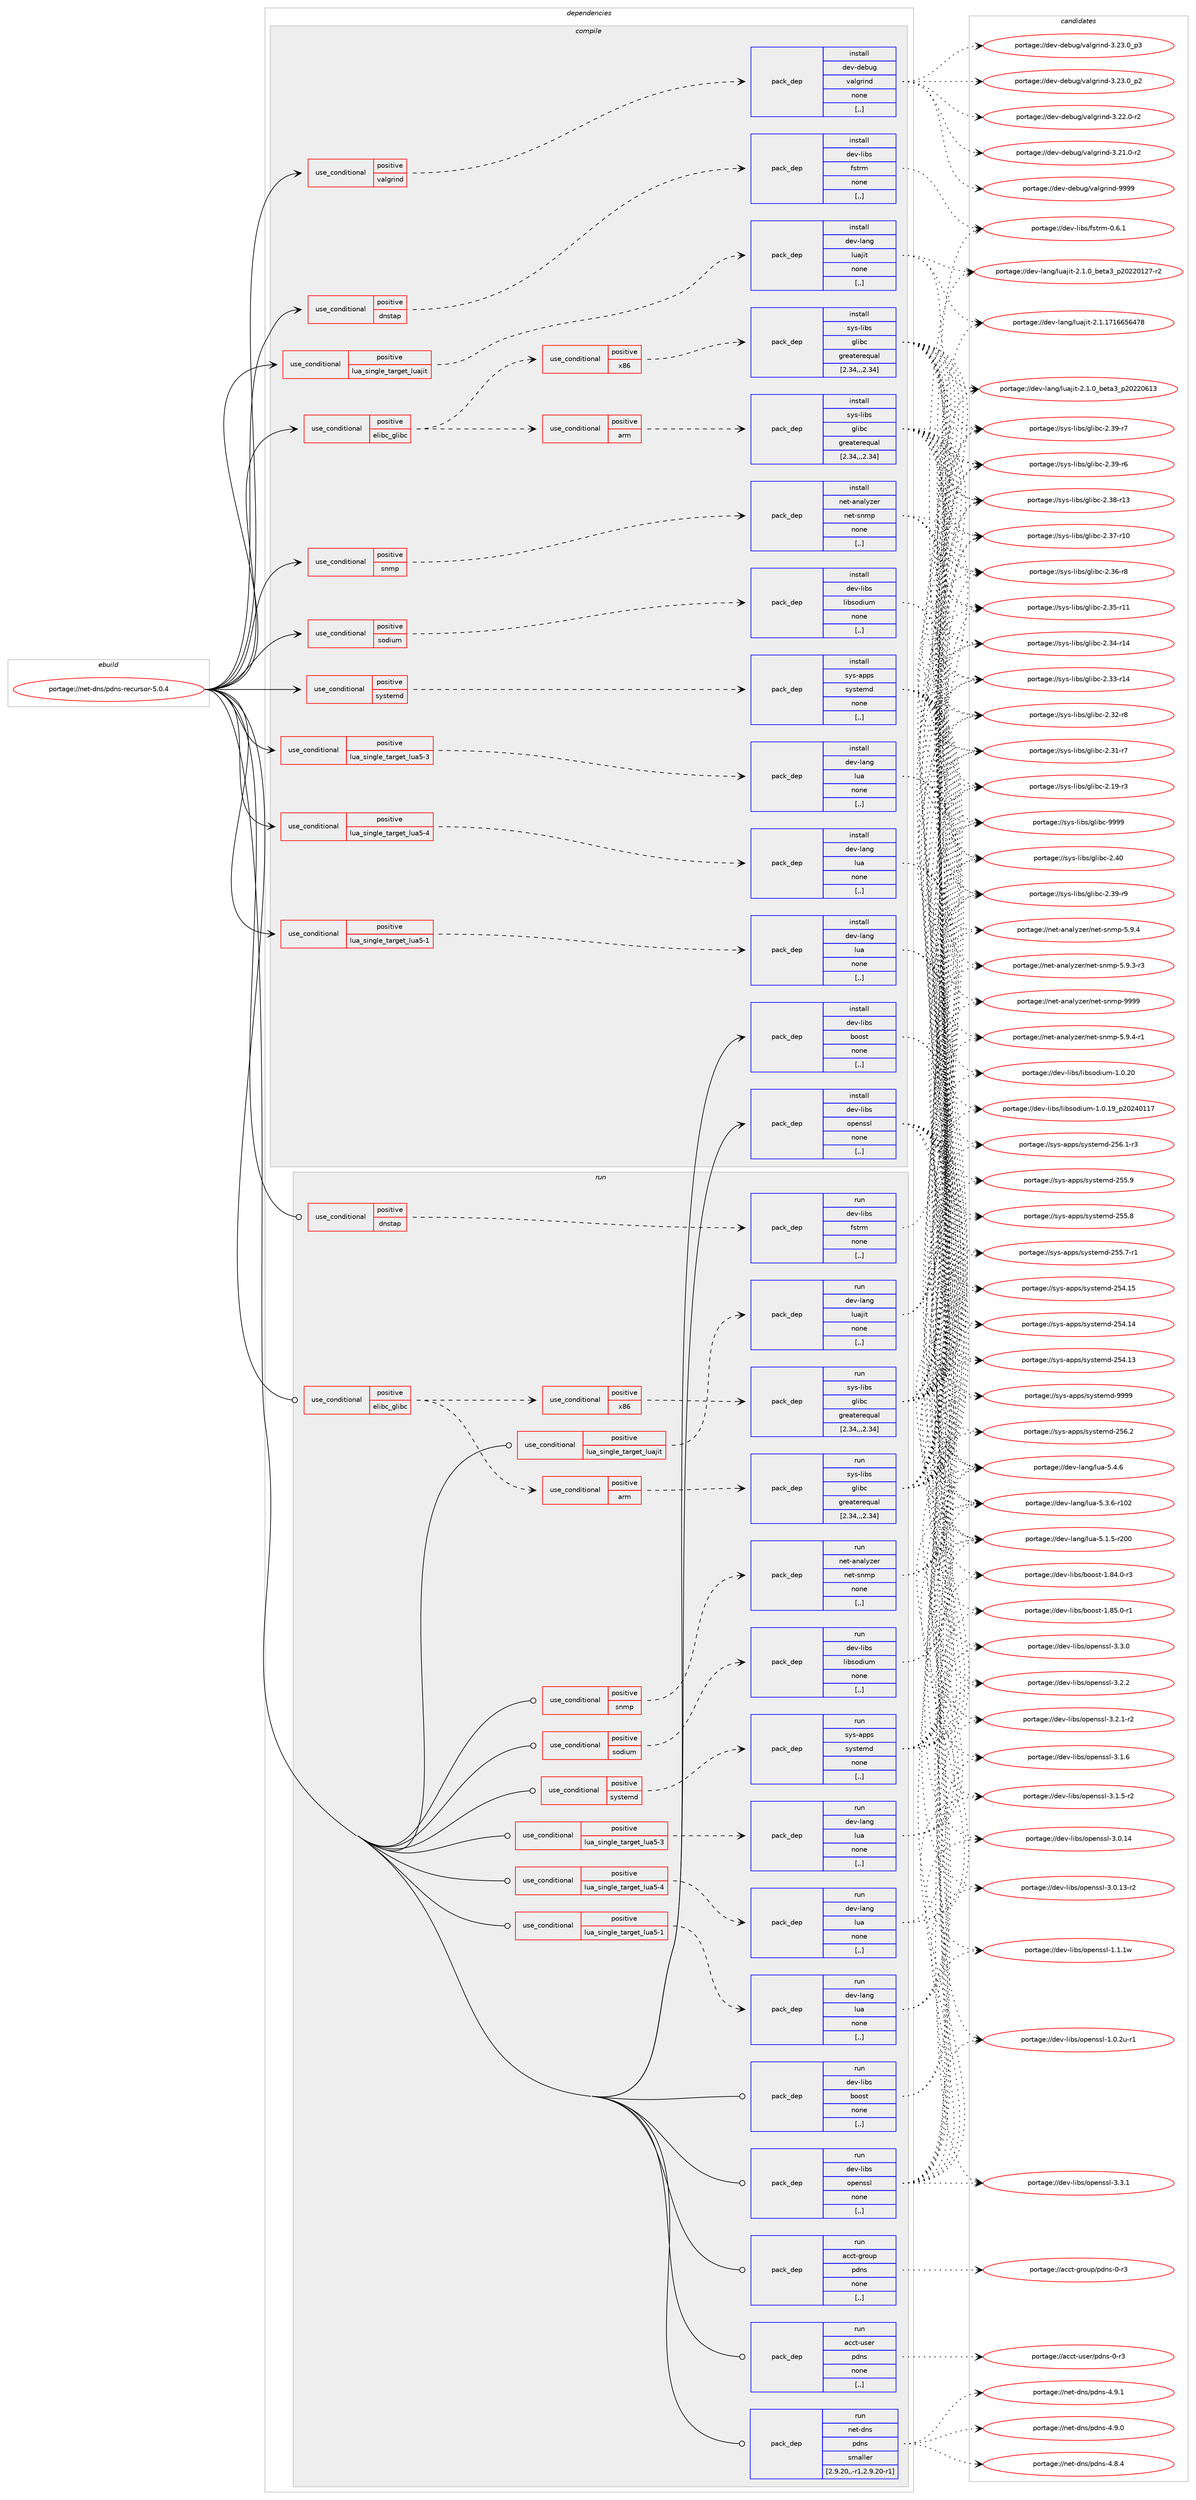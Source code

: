 digraph prolog {

# *************
# Graph options
# *************

newrank=true;
concentrate=true;
compound=true;
graph [rankdir=LR,fontname=Helvetica,fontsize=10,ranksep=1.5];#, ranksep=2.5, nodesep=0.2];
edge  [arrowhead=vee];
node  [fontname=Helvetica,fontsize=10];

# **********
# The ebuild
# **********

subgraph cluster_leftcol {
color=gray;
label=<<i>ebuild</i>>;
id [label="portage://net-dns/pdns-recursor-5.0.4", color=red, width=4, href="../net-dns/pdns-recursor-5.0.4.svg"];
}

# ****************
# The dependencies
# ****************

subgraph cluster_midcol {
color=gray;
label=<<i>dependencies</i>>;
subgraph cluster_compile {
fillcolor="#eeeeee";
style=filled;
label=<<i>compile</i>>;
subgraph cond90108 {
dependency346964 [label=<<TABLE BORDER="0" CELLBORDER="1" CELLSPACING="0" CELLPADDING="4"><TR><TD ROWSPAN="3" CELLPADDING="10">use_conditional</TD></TR><TR><TD>positive</TD></TR><TR><TD>dnstap</TD></TR></TABLE>>, shape=none, color=red];
subgraph pack254254 {
dependency346965 [label=<<TABLE BORDER="0" CELLBORDER="1" CELLSPACING="0" CELLPADDING="4" WIDTH="220"><TR><TD ROWSPAN="6" CELLPADDING="30">pack_dep</TD></TR><TR><TD WIDTH="110">install</TD></TR><TR><TD>dev-libs</TD></TR><TR><TD>fstrm</TD></TR><TR><TD>none</TD></TR><TR><TD>[,,]</TD></TR></TABLE>>, shape=none, color=blue];
}
dependency346964:e -> dependency346965:w [weight=20,style="dashed",arrowhead="vee"];
}
id:e -> dependency346964:w [weight=20,style="solid",arrowhead="vee"];
subgraph cond90109 {
dependency346966 [label=<<TABLE BORDER="0" CELLBORDER="1" CELLSPACING="0" CELLPADDING="4"><TR><TD ROWSPAN="3" CELLPADDING="10">use_conditional</TD></TR><TR><TD>positive</TD></TR><TR><TD>elibc_glibc</TD></TR></TABLE>>, shape=none, color=red];
subgraph cond90110 {
dependency346967 [label=<<TABLE BORDER="0" CELLBORDER="1" CELLSPACING="0" CELLPADDING="4"><TR><TD ROWSPAN="3" CELLPADDING="10">use_conditional</TD></TR><TR><TD>positive</TD></TR><TR><TD>arm</TD></TR></TABLE>>, shape=none, color=red];
subgraph pack254255 {
dependency346968 [label=<<TABLE BORDER="0" CELLBORDER="1" CELLSPACING="0" CELLPADDING="4" WIDTH="220"><TR><TD ROWSPAN="6" CELLPADDING="30">pack_dep</TD></TR><TR><TD WIDTH="110">install</TD></TR><TR><TD>sys-libs</TD></TR><TR><TD>glibc</TD></TR><TR><TD>greaterequal</TD></TR><TR><TD>[2.34,,,2.34]</TD></TR></TABLE>>, shape=none, color=blue];
}
dependency346967:e -> dependency346968:w [weight=20,style="dashed",arrowhead="vee"];
}
dependency346966:e -> dependency346967:w [weight=20,style="dashed",arrowhead="vee"];
subgraph cond90111 {
dependency346969 [label=<<TABLE BORDER="0" CELLBORDER="1" CELLSPACING="0" CELLPADDING="4"><TR><TD ROWSPAN="3" CELLPADDING="10">use_conditional</TD></TR><TR><TD>positive</TD></TR><TR><TD>x86</TD></TR></TABLE>>, shape=none, color=red];
subgraph pack254256 {
dependency346970 [label=<<TABLE BORDER="0" CELLBORDER="1" CELLSPACING="0" CELLPADDING="4" WIDTH="220"><TR><TD ROWSPAN="6" CELLPADDING="30">pack_dep</TD></TR><TR><TD WIDTH="110">install</TD></TR><TR><TD>sys-libs</TD></TR><TR><TD>glibc</TD></TR><TR><TD>greaterequal</TD></TR><TR><TD>[2.34,,,2.34]</TD></TR></TABLE>>, shape=none, color=blue];
}
dependency346969:e -> dependency346970:w [weight=20,style="dashed",arrowhead="vee"];
}
dependency346966:e -> dependency346969:w [weight=20,style="dashed",arrowhead="vee"];
}
id:e -> dependency346966:w [weight=20,style="solid",arrowhead="vee"];
subgraph cond90112 {
dependency346971 [label=<<TABLE BORDER="0" CELLBORDER="1" CELLSPACING="0" CELLPADDING="4"><TR><TD ROWSPAN="3" CELLPADDING="10">use_conditional</TD></TR><TR><TD>positive</TD></TR><TR><TD>lua_single_target_lua5-1</TD></TR></TABLE>>, shape=none, color=red];
subgraph pack254257 {
dependency346972 [label=<<TABLE BORDER="0" CELLBORDER="1" CELLSPACING="0" CELLPADDING="4" WIDTH="220"><TR><TD ROWSPAN="6" CELLPADDING="30">pack_dep</TD></TR><TR><TD WIDTH="110">install</TD></TR><TR><TD>dev-lang</TD></TR><TR><TD>lua</TD></TR><TR><TD>none</TD></TR><TR><TD>[,,]</TD></TR></TABLE>>, shape=none, color=blue];
}
dependency346971:e -> dependency346972:w [weight=20,style="dashed",arrowhead="vee"];
}
id:e -> dependency346971:w [weight=20,style="solid",arrowhead="vee"];
subgraph cond90113 {
dependency346973 [label=<<TABLE BORDER="0" CELLBORDER="1" CELLSPACING="0" CELLPADDING="4"><TR><TD ROWSPAN="3" CELLPADDING="10">use_conditional</TD></TR><TR><TD>positive</TD></TR><TR><TD>lua_single_target_lua5-3</TD></TR></TABLE>>, shape=none, color=red];
subgraph pack254258 {
dependency346974 [label=<<TABLE BORDER="0" CELLBORDER="1" CELLSPACING="0" CELLPADDING="4" WIDTH="220"><TR><TD ROWSPAN="6" CELLPADDING="30">pack_dep</TD></TR><TR><TD WIDTH="110">install</TD></TR><TR><TD>dev-lang</TD></TR><TR><TD>lua</TD></TR><TR><TD>none</TD></TR><TR><TD>[,,]</TD></TR></TABLE>>, shape=none, color=blue];
}
dependency346973:e -> dependency346974:w [weight=20,style="dashed",arrowhead="vee"];
}
id:e -> dependency346973:w [weight=20,style="solid",arrowhead="vee"];
subgraph cond90114 {
dependency346975 [label=<<TABLE BORDER="0" CELLBORDER="1" CELLSPACING="0" CELLPADDING="4"><TR><TD ROWSPAN="3" CELLPADDING="10">use_conditional</TD></TR><TR><TD>positive</TD></TR><TR><TD>lua_single_target_lua5-4</TD></TR></TABLE>>, shape=none, color=red];
subgraph pack254259 {
dependency346976 [label=<<TABLE BORDER="0" CELLBORDER="1" CELLSPACING="0" CELLPADDING="4" WIDTH="220"><TR><TD ROWSPAN="6" CELLPADDING="30">pack_dep</TD></TR><TR><TD WIDTH="110">install</TD></TR><TR><TD>dev-lang</TD></TR><TR><TD>lua</TD></TR><TR><TD>none</TD></TR><TR><TD>[,,]</TD></TR></TABLE>>, shape=none, color=blue];
}
dependency346975:e -> dependency346976:w [weight=20,style="dashed",arrowhead="vee"];
}
id:e -> dependency346975:w [weight=20,style="solid",arrowhead="vee"];
subgraph cond90115 {
dependency346977 [label=<<TABLE BORDER="0" CELLBORDER="1" CELLSPACING="0" CELLPADDING="4"><TR><TD ROWSPAN="3" CELLPADDING="10">use_conditional</TD></TR><TR><TD>positive</TD></TR><TR><TD>lua_single_target_luajit</TD></TR></TABLE>>, shape=none, color=red];
subgraph pack254260 {
dependency346978 [label=<<TABLE BORDER="0" CELLBORDER="1" CELLSPACING="0" CELLPADDING="4" WIDTH="220"><TR><TD ROWSPAN="6" CELLPADDING="30">pack_dep</TD></TR><TR><TD WIDTH="110">install</TD></TR><TR><TD>dev-lang</TD></TR><TR><TD>luajit</TD></TR><TR><TD>none</TD></TR><TR><TD>[,,]</TD></TR></TABLE>>, shape=none, color=blue];
}
dependency346977:e -> dependency346978:w [weight=20,style="dashed",arrowhead="vee"];
}
id:e -> dependency346977:w [weight=20,style="solid",arrowhead="vee"];
subgraph cond90116 {
dependency346979 [label=<<TABLE BORDER="0" CELLBORDER="1" CELLSPACING="0" CELLPADDING="4"><TR><TD ROWSPAN="3" CELLPADDING="10">use_conditional</TD></TR><TR><TD>positive</TD></TR><TR><TD>snmp</TD></TR></TABLE>>, shape=none, color=red];
subgraph pack254261 {
dependency346980 [label=<<TABLE BORDER="0" CELLBORDER="1" CELLSPACING="0" CELLPADDING="4" WIDTH="220"><TR><TD ROWSPAN="6" CELLPADDING="30">pack_dep</TD></TR><TR><TD WIDTH="110">install</TD></TR><TR><TD>net-analyzer</TD></TR><TR><TD>net-snmp</TD></TR><TR><TD>none</TD></TR><TR><TD>[,,]</TD></TR></TABLE>>, shape=none, color=blue];
}
dependency346979:e -> dependency346980:w [weight=20,style="dashed",arrowhead="vee"];
}
id:e -> dependency346979:w [weight=20,style="solid",arrowhead="vee"];
subgraph cond90117 {
dependency346981 [label=<<TABLE BORDER="0" CELLBORDER="1" CELLSPACING="0" CELLPADDING="4"><TR><TD ROWSPAN="3" CELLPADDING="10">use_conditional</TD></TR><TR><TD>positive</TD></TR><TR><TD>sodium</TD></TR></TABLE>>, shape=none, color=red];
subgraph pack254262 {
dependency346982 [label=<<TABLE BORDER="0" CELLBORDER="1" CELLSPACING="0" CELLPADDING="4" WIDTH="220"><TR><TD ROWSPAN="6" CELLPADDING="30">pack_dep</TD></TR><TR><TD WIDTH="110">install</TD></TR><TR><TD>dev-libs</TD></TR><TR><TD>libsodium</TD></TR><TR><TD>none</TD></TR><TR><TD>[,,]</TD></TR></TABLE>>, shape=none, color=blue];
}
dependency346981:e -> dependency346982:w [weight=20,style="dashed",arrowhead="vee"];
}
id:e -> dependency346981:w [weight=20,style="solid",arrowhead="vee"];
subgraph cond90118 {
dependency346983 [label=<<TABLE BORDER="0" CELLBORDER="1" CELLSPACING="0" CELLPADDING="4"><TR><TD ROWSPAN="3" CELLPADDING="10">use_conditional</TD></TR><TR><TD>positive</TD></TR><TR><TD>systemd</TD></TR></TABLE>>, shape=none, color=red];
subgraph pack254263 {
dependency346984 [label=<<TABLE BORDER="0" CELLBORDER="1" CELLSPACING="0" CELLPADDING="4" WIDTH="220"><TR><TD ROWSPAN="6" CELLPADDING="30">pack_dep</TD></TR><TR><TD WIDTH="110">install</TD></TR><TR><TD>sys-apps</TD></TR><TR><TD>systemd</TD></TR><TR><TD>none</TD></TR><TR><TD>[,,]</TD></TR></TABLE>>, shape=none, color=blue];
}
dependency346983:e -> dependency346984:w [weight=20,style="dashed",arrowhead="vee"];
}
id:e -> dependency346983:w [weight=20,style="solid",arrowhead="vee"];
subgraph cond90119 {
dependency346985 [label=<<TABLE BORDER="0" CELLBORDER="1" CELLSPACING="0" CELLPADDING="4"><TR><TD ROWSPAN="3" CELLPADDING="10">use_conditional</TD></TR><TR><TD>positive</TD></TR><TR><TD>valgrind</TD></TR></TABLE>>, shape=none, color=red];
subgraph pack254264 {
dependency346986 [label=<<TABLE BORDER="0" CELLBORDER="1" CELLSPACING="0" CELLPADDING="4" WIDTH="220"><TR><TD ROWSPAN="6" CELLPADDING="30">pack_dep</TD></TR><TR><TD WIDTH="110">install</TD></TR><TR><TD>dev-debug</TD></TR><TR><TD>valgrind</TD></TR><TR><TD>none</TD></TR><TR><TD>[,,]</TD></TR></TABLE>>, shape=none, color=blue];
}
dependency346985:e -> dependency346986:w [weight=20,style="dashed",arrowhead="vee"];
}
id:e -> dependency346985:w [weight=20,style="solid",arrowhead="vee"];
subgraph pack254265 {
dependency346987 [label=<<TABLE BORDER="0" CELLBORDER="1" CELLSPACING="0" CELLPADDING="4" WIDTH="220"><TR><TD ROWSPAN="6" CELLPADDING="30">pack_dep</TD></TR><TR><TD WIDTH="110">install</TD></TR><TR><TD>dev-libs</TD></TR><TR><TD>boost</TD></TR><TR><TD>none</TD></TR><TR><TD>[,,]</TD></TR></TABLE>>, shape=none, color=blue];
}
id:e -> dependency346987:w [weight=20,style="solid",arrowhead="vee"];
subgraph pack254266 {
dependency346988 [label=<<TABLE BORDER="0" CELLBORDER="1" CELLSPACING="0" CELLPADDING="4" WIDTH="220"><TR><TD ROWSPAN="6" CELLPADDING="30">pack_dep</TD></TR><TR><TD WIDTH="110">install</TD></TR><TR><TD>dev-libs</TD></TR><TR><TD>openssl</TD></TR><TR><TD>none</TD></TR><TR><TD>[,,]</TD></TR></TABLE>>, shape=none, color=blue];
}
id:e -> dependency346988:w [weight=20,style="solid",arrowhead="vee"];
}
subgraph cluster_compileandrun {
fillcolor="#eeeeee";
style=filled;
label=<<i>compile and run</i>>;
}
subgraph cluster_run {
fillcolor="#eeeeee";
style=filled;
label=<<i>run</i>>;
subgraph cond90120 {
dependency346989 [label=<<TABLE BORDER="0" CELLBORDER="1" CELLSPACING="0" CELLPADDING="4"><TR><TD ROWSPAN="3" CELLPADDING="10">use_conditional</TD></TR><TR><TD>positive</TD></TR><TR><TD>dnstap</TD></TR></TABLE>>, shape=none, color=red];
subgraph pack254267 {
dependency346990 [label=<<TABLE BORDER="0" CELLBORDER="1" CELLSPACING="0" CELLPADDING="4" WIDTH="220"><TR><TD ROWSPAN="6" CELLPADDING="30">pack_dep</TD></TR><TR><TD WIDTH="110">run</TD></TR><TR><TD>dev-libs</TD></TR><TR><TD>fstrm</TD></TR><TR><TD>none</TD></TR><TR><TD>[,,]</TD></TR></TABLE>>, shape=none, color=blue];
}
dependency346989:e -> dependency346990:w [weight=20,style="dashed",arrowhead="vee"];
}
id:e -> dependency346989:w [weight=20,style="solid",arrowhead="odot"];
subgraph cond90121 {
dependency346991 [label=<<TABLE BORDER="0" CELLBORDER="1" CELLSPACING="0" CELLPADDING="4"><TR><TD ROWSPAN="3" CELLPADDING="10">use_conditional</TD></TR><TR><TD>positive</TD></TR><TR><TD>elibc_glibc</TD></TR></TABLE>>, shape=none, color=red];
subgraph cond90122 {
dependency346992 [label=<<TABLE BORDER="0" CELLBORDER="1" CELLSPACING="0" CELLPADDING="4"><TR><TD ROWSPAN="3" CELLPADDING="10">use_conditional</TD></TR><TR><TD>positive</TD></TR><TR><TD>arm</TD></TR></TABLE>>, shape=none, color=red];
subgraph pack254268 {
dependency346993 [label=<<TABLE BORDER="0" CELLBORDER="1" CELLSPACING="0" CELLPADDING="4" WIDTH="220"><TR><TD ROWSPAN="6" CELLPADDING="30">pack_dep</TD></TR><TR><TD WIDTH="110">run</TD></TR><TR><TD>sys-libs</TD></TR><TR><TD>glibc</TD></TR><TR><TD>greaterequal</TD></TR><TR><TD>[2.34,,,2.34]</TD></TR></TABLE>>, shape=none, color=blue];
}
dependency346992:e -> dependency346993:w [weight=20,style="dashed",arrowhead="vee"];
}
dependency346991:e -> dependency346992:w [weight=20,style="dashed",arrowhead="vee"];
subgraph cond90123 {
dependency346994 [label=<<TABLE BORDER="0" CELLBORDER="1" CELLSPACING="0" CELLPADDING="4"><TR><TD ROWSPAN="3" CELLPADDING="10">use_conditional</TD></TR><TR><TD>positive</TD></TR><TR><TD>x86</TD></TR></TABLE>>, shape=none, color=red];
subgraph pack254269 {
dependency346995 [label=<<TABLE BORDER="0" CELLBORDER="1" CELLSPACING="0" CELLPADDING="4" WIDTH="220"><TR><TD ROWSPAN="6" CELLPADDING="30">pack_dep</TD></TR><TR><TD WIDTH="110">run</TD></TR><TR><TD>sys-libs</TD></TR><TR><TD>glibc</TD></TR><TR><TD>greaterequal</TD></TR><TR><TD>[2.34,,,2.34]</TD></TR></TABLE>>, shape=none, color=blue];
}
dependency346994:e -> dependency346995:w [weight=20,style="dashed",arrowhead="vee"];
}
dependency346991:e -> dependency346994:w [weight=20,style="dashed",arrowhead="vee"];
}
id:e -> dependency346991:w [weight=20,style="solid",arrowhead="odot"];
subgraph cond90124 {
dependency346996 [label=<<TABLE BORDER="0" CELLBORDER="1" CELLSPACING="0" CELLPADDING="4"><TR><TD ROWSPAN="3" CELLPADDING="10">use_conditional</TD></TR><TR><TD>positive</TD></TR><TR><TD>lua_single_target_lua5-1</TD></TR></TABLE>>, shape=none, color=red];
subgraph pack254270 {
dependency346997 [label=<<TABLE BORDER="0" CELLBORDER="1" CELLSPACING="0" CELLPADDING="4" WIDTH="220"><TR><TD ROWSPAN="6" CELLPADDING="30">pack_dep</TD></TR><TR><TD WIDTH="110">run</TD></TR><TR><TD>dev-lang</TD></TR><TR><TD>lua</TD></TR><TR><TD>none</TD></TR><TR><TD>[,,]</TD></TR></TABLE>>, shape=none, color=blue];
}
dependency346996:e -> dependency346997:w [weight=20,style="dashed",arrowhead="vee"];
}
id:e -> dependency346996:w [weight=20,style="solid",arrowhead="odot"];
subgraph cond90125 {
dependency346998 [label=<<TABLE BORDER="0" CELLBORDER="1" CELLSPACING="0" CELLPADDING="4"><TR><TD ROWSPAN="3" CELLPADDING="10">use_conditional</TD></TR><TR><TD>positive</TD></TR><TR><TD>lua_single_target_lua5-3</TD></TR></TABLE>>, shape=none, color=red];
subgraph pack254271 {
dependency346999 [label=<<TABLE BORDER="0" CELLBORDER="1" CELLSPACING="0" CELLPADDING="4" WIDTH="220"><TR><TD ROWSPAN="6" CELLPADDING="30">pack_dep</TD></TR><TR><TD WIDTH="110">run</TD></TR><TR><TD>dev-lang</TD></TR><TR><TD>lua</TD></TR><TR><TD>none</TD></TR><TR><TD>[,,]</TD></TR></TABLE>>, shape=none, color=blue];
}
dependency346998:e -> dependency346999:w [weight=20,style="dashed",arrowhead="vee"];
}
id:e -> dependency346998:w [weight=20,style="solid",arrowhead="odot"];
subgraph cond90126 {
dependency347000 [label=<<TABLE BORDER="0" CELLBORDER="1" CELLSPACING="0" CELLPADDING="4"><TR><TD ROWSPAN="3" CELLPADDING="10">use_conditional</TD></TR><TR><TD>positive</TD></TR><TR><TD>lua_single_target_lua5-4</TD></TR></TABLE>>, shape=none, color=red];
subgraph pack254272 {
dependency347001 [label=<<TABLE BORDER="0" CELLBORDER="1" CELLSPACING="0" CELLPADDING="4" WIDTH="220"><TR><TD ROWSPAN="6" CELLPADDING="30">pack_dep</TD></TR><TR><TD WIDTH="110">run</TD></TR><TR><TD>dev-lang</TD></TR><TR><TD>lua</TD></TR><TR><TD>none</TD></TR><TR><TD>[,,]</TD></TR></TABLE>>, shape=none, color=blue];
}
dependency347000:e -> dependency347001:w [weight=20,style="dashed",arrowhead="vee"];
}
id:e -> dependency347000:w [weight=20,style="solid",arrowhead="odot"];
subgraph cond90127 {
dependency347002 [label=<<TABLE BORDER="0" CELLBORDER="1" CELLSPACING="0" CELLPADDING="4"><TR><TD ROWSPAN="3" CELLPADDING="10">use_conditional</TD></TR><TR><TD>positive</TD></TR><TR><TD>lua_single_target_luajit</TD></TR></TABLE>>, shape=none, color=red];
subgraph pack254273 {
dependency347003 [label=<<TABLE BORDER="0" CELLBORDER="1" CELLSPACING="0" CELLPADDING="4" WIDTH="220"><TR><TD ROWSPAN="6" CELLPADDING="30">pack_dep</TD></TR><TR><TD WIDTH="110">run</TD></TR><TR><TD>dev-lang</TD></TR><TR><TD>luajit</TD></TR><TR><TD>none</TD></TR><TR><TD>[,,]</TD></TR></TABLE>>, shape=none, color=blue];
}
dependency347002:e -> dependency347003:w [weight=20,style="dashed",arrowhead="vee"];
}
id:e -> dependency347002:w [weight=20,style="solid",arrowhead="odot"];
subgraph cond90128 {
dependency347004 [label=<<TABLE BORDER="0" CELLBORDER="1" CELLSPACING="0" CELLPADDING="4"><TR><TD ROWSPAN="3" CELLPADDING="10">use_conditional</TD></TR><TR><TD>positive</TD></TR><TR><TD>snmp</TD></TR></TABLE>>, shape=none, color=red];
subgraph pack254274 {
dependency347005 [label=<<TABLE BORDER="0" CELLBORDER="1" CELLSPACING="0" CELLPADDING="4" WIDTH="220"><TR><TD ROWSPAN="6" CELLPADDING="30">pack_dep</TD></TR><TR><TD WIDTH="110">run</TD></TR><TR><TD>net-analyzer</TD></TR><TR><TD>net-snmp</TD></TR><TR><TD>none</TD></TR><TR><TD>[,,]</TD></TR></TABLE>>, shape=none, color=blue];
}
dependency347004:e -> dependency347005:w [weight=20,style="dashed",arrowhead="vee"];
}
id:e -> dependency347004:w [weight=20,style="solid",arrowhead="odot"];
subgraph cond90129 {
dependency347006 [label=<<TABLE BORDER="0" CELLBORDER="1" CELLSPACING="0" CELLPADDING="4"><TR><TD ROWSPAN="3" CELLPADDING="10">use_conditional</TD></TR><TR><TD>positive</TD></TR><TR><TD>sodium</TD></TR></TABLE>>, shape=none, color=red];
subgraph pack254275 {
dependency347007 [label=<<TABLE BORDER="0" CELLBORDER="1" CELLSPACING="0" CELLPADDING="4" WIDTH="220"><TR><TD ROWSPAN="6" CELLPADDING="30">pack_dep</TD></TR><TR><TD WIDTH="110">run</TD></TR><TR><TD>dev-libs</TD></TR><TR><TD>libsodium</TD></TR><TR><TD>none</TD></TR><TR><TD>[,,]</TD></TR></TABLE>>, shape=none, color=blue];
}
dependency347006:e -> dependency347007:w [weight=20,style="dashed",arrowhead="vee"];
}
id:e -> dependency347006:w [weight=20,style="solid",arrowhead="odot"];
subgraph cond90130 {
dependency347008 [label=<<TABLE BORDER="0" CELLBORDER="1" CELLSPACING="0" CELLPADDING="4"><TR><TD ROWSPAN="3" CELLPADDING="10">use_conditional</TD></TR><TR><TD>positive</TD></TR><TR><TD>systemd</TD></TR></TABLE>>, shape=none, color=red];
subgraph pack254276 {
dependency347009 [label=<<TABLE BORDER="0" CELLBORDER="1" CELLSPACING="0" CELLPADDING="4" WIDTH="220"><TR><TD ROWSPAN="6" CELLPADDING="30">pack_dep</TD></TR><TR><TD WIDTH="110">run</TD></TR><TR><TD>sys-apps</TD></TR><TR><TD>systemd</TD></TR><TR><TD>none</TD></TR><TR><TD>[,,]</TD></TR></TABLE>>, shape=none, color=blue];
}
dependency347008:e -> dependency347009:w [weight=20,style="dashed",arrowhead="vee"];
}
id:e -> dependency347008:w [weight=20,style="solid",arrowhead="odot"];
subgraph pack254277 {
dependency347010 [label=<<TABLE BORDER="0" CELLBORDER="1" CELLSPACING="0" CELLPADDING="4" WIDTH="220"><TR><TD ROWSPAN="6" CELLPADDING="30">pack_dep</TD></TR><TR><TD WIDTH="110">run</TD></TR><TR><TD>acct-group</TD></TR><TR><TD>pdns</TD></TR><TR><TD>none</TD></TR><TR><TD>[,,]</TD></TR></TABLE>>, shape=none, color=blue];
}
id:e -> dependency347010:w [weight=20,style="solid",arrowhead="odot"];
subgraph pack254278 {
dependency347011 [label=<<TABLE BORDER="0" CELLBORDER="1" CELLSPACING="0" CELLPADDING="4" WIDTH="220"><TR><TD ROWSPAN="6" CELLPADDING="30">pack_dep</TD></TR><TR><TD WIDTH="110">run</TD></TR><TR><TD>acct-user</TD></TR><TR><TD>pdns</TD></TR><TR><TD>none</TD></TR><TR><TD>[,,]</TD></TR></TABLE>>, shape=none, color=blue];
}
id:e -> dependency347011:w [weight=20,style="solid",arrowhead="odot"];
subgraph pack254279 {
dependency347012 [label=<<TABLE BORDER="0" CELLBORDER="1" CELLSPACING="0" CELLPADDING="4" WIDTH="220"><TR><TD ROWSPAN="6" CELLPADDING="30">pack_dep</TD></TR><TR><TD WIDTH="110">run</TD></TR><TR><TD>dev-libs</TD></TR><TR><TD>boost</TD></TR><TR><TD>none</TD></TR><TR><TD>[,,]</TD></TR></TABLE>>, shape=none, color=blue];
}
id:e -> dependency347012:w [weight=20,style="solid",arrowhead="odot"];
subgraph pack254280 {
dependency347013 [label=<<TABLE BORDER="0" CELLBORDER="1" CELLSPACING="0" CELLPADDING="4" WIDTH="220"><TR><TD ROWSPAN="6" CELLPADDING="30">pack_dep</TD></TR><TR><TD WIDTH="110">run</TD></TR><TR><TD>dev-libs</TD></TR><TR><TD>openssl</TD></TR><TR><TD>none</TD></TR><TR><TD>[,,]</TD></TR></TABLE>>, shape=none, color=blue];
}
id:e -> dependency347013:w [weight=20,style="solid",arrowhead="odot"];
subgraph pack254281 {
dependency347014 [label=<<TABLE BORDER="0" CELLBORDER="1" CELLSPACING="0" CELLPADDING="4" WIDTH="220"><TR><TD ROWSPAN="6" CELLPADDING="30">pack_dep</TD></TR><TR><TD WIDTH="110">run</TD></TR><TR><TD>net-dns</TD></TR><TR><TD>pdns</TD></TR><TR><TD>smaller</TD></TR><TR><TD>[2.9.20,,-r1,2.9.20-r1]</TD></TR></TABLE>>, shape=none, color=blue];
}
id:e -> dependency347014:w [weight=20,style="solid",arrowhead="odot"];
}
}

# **************
# The candidates
# **************

subgraph cluster_choices {
rank=same;
color=gray;
label=<<i>candidates</i>>;

subgraph choice254254 {
color=black;
nodesep=1;
choice100101118451081059811547102115116114109454846544649 [label="portage://dev-libs/fstrm-0.6.1", color=red, width=4,href="../dev-libs/fstrm-0.6.1.svg"];
dependency346965:e -> choice100101118451081059811547102115116114109454846544649:w [style=dotted,weight="100"];
}
subgraph choice254255 {
color=black;
nodesep=1;
choice11512111545108105981154710310810598994557575757 [label="portage://sys-libs/glibc-9999", color=red, width=4,href="../sys-libs/glibc-9999.svg"];
choice11512111545108105981154710310810598994550465248 [label="portage://sys-libs/glibc-2.40", color=red, width=4,href="../sys-libs/glibc-2.40.svg"];
choice115121115451081059811547103108105989945504651574511457 [label="portage://sys-libs/glibc-2.39-r9", color=red, width=4,href="../sys-libs/glibc-2.39-r9.svg"];
choice115121115451081059811547103108105989945504651574511455 [label="portage://sys-libs/glibc-2.39-r7", color=red, width=4,href="../sys-libs/glibc-2.39-r7.svg"];
choice115121115451081059811547103108105989945504651574511454 [label="portage://sys-libs/glibc-2.39-r6", color=red, width=4,href="../sys-libs/glibc-2.39-r6.svg"];
choice11512111545108105981154710310810598994550465156451144951 [label="portage://sys-libs/glibc-2.38-r13", color=red, width=4,href="../sys-libs/glibc-2.38-r13.svg"];
choice11512111545108105981154710310810598994550465155451144948 [label="portage://sys-libs/glibc-2.37-r10", color=red, width=4,href="../sys-libs/glibc-2.37-r10.svg"];
choice115121115451081059811547103108105989945504651544511456 [label="portage://sys-libs/glibc-2.36-r8", color=red, width=4,href="../sys-libs/glibc-2.36-r8.svg"];
choice11512111545108105981154710310810598994550465153451144949 [label="portage://sys-libs/glibc-2.35-r11", color=red, width=4,href="../sys-libs/glibc-2.35-r11.svg"];
choice11512111545108105981154710310810598994550465152451144952 [label="portage://sys-libs/glibc-2.34-r14", color=red, width=4,href="../sys-libs/glibc-2.34-r14.svg"];
choice11512111545108105981154710310810598994550465151451144952 [label="portage://sys-libs/glibc-2.33-r14", color=red, width=4,href="../sys-libs/glibc-2.33-r14.svg"];
choice115121115451081059811547103108105989945504651504511456 [label="portage://sys-libs/glibc-2.32-r8", color=red, width=4,href="../sys-libs/glibc-2.32-r8.svg"];
choice115121115451081059811547103108105989945504651494511455 [label="portage://sys-libs/glibc-2.31-r7", color=red, width=4,href="../sys-libs/glibc-2.31-r7.svg"];
choice115121115451081059811547103108105989945504649574511451 [label="portage://sys-libs/glibc-2.19-r3", color=red, width=4,href="../sys-libs/glibc-2.19-r3.svg"];
dependency346968:e -> choice11512111545108105981154710310810598994557575757:w [style=dotted,weight="100"];
dependency346968:e -> choice11512111545108105981154710310810598994550465248:w [style=dotted,weight="100"];
dependency346968:e -> choice115121115451081059811547103108105989945504651574511457:w [style=dotted,weight="100"];
dependency346968:e -> choice115121115451081059811547103108105989945504651574511455:w [style=dotted,weight="100"];
dependency346968:e -> choice115121115451081059811547103108105989945504651574511454:w [style=dotted,weight="100"];
dependency346968:e -> choice11512111545108105981154710310810598994550465156451144951:w [style=dotted,weight="100"];
dependency346968:e -> choice11512111545108105981154710310810598994550465155451144948:w [style=dotted,weight="100"];
dependency346968:e -> choice115121115451081059811547103108105989945504651544511456:w [style=dotted,weight="100"];
dependency346968:e -> choice11512111545108105981154710310810598994550465153451144949:w [style=dotted,weight="100"];
dependency346968:e -> choice11512111545108105981154710310810598994550465152451144952:w [style=dotted,weight="100"];
dependency346968:e -> choice11512111545108105981154710310810598994550465151451144952:w [style=dotted,weight="100"];
dependency346968:e -> choice115121115451081059811547103108105989945504651504511456:w [style=dotted,weight="100"];
dependency346968:e -> choice115121115451081059811547103108105989945504651494511455:w [style=dotted,weight="100"];
dependency346968:e -> choice115121115451081059811547103108105989945504649574511451:w [style=dotted,weight="100"];
}
subgraph choice254256 {
color=black;
nodesep=1;
choice11512111545108105981154710310810598994557575757 [label="portage://sys-libs/glibc-9999", color=red, width=4,href="../sys-libs/glibc-9999.svg"];
choice11512111545108105981154710310810598994550465248 [label="portage://sys-libs/glibc-2.40", color=red, width=4,href="../sys-libs/glibc-2.40.svg"];
choice115121115451081059811547103108105989945504651574511457 [label="portage://sys-libs/glibc-2.39-r9", color=red, width=4,href="../sys-libs/glibc-2.39-r9.svg"];
choice115121115451081059811547103108105989945504651574511455 [label="portage://sys-libs/glibc-2.39-r7", color=red, width=4,href="../sys-libs/glibc-2.39-r7.svg"];
choice115121115451081059811547103108105989945504651574511454 [label="portage://sys-libs/glibc-2.39-r6", color=red, width=4,href="../sys-libs/glibc-2.39-r6.svg"];
choice11512111545108105981154710310810598994550465156451144951 [label="portage://sys-libs/glibc-2.38-r13", color=red, width=4,href="../sys-libs/glibc-2.38-r13.svg"];
choice11512111545108105981154710310810598994550465155451144948 [label="portage://sys-libs/glibc-2.37-r10", color=red, width=4,href="../sys-libs/glibc-2.37-r10.svg"];
choice115121115451081059811547103108105989945504651544511456 [label="portage://sys-libs/glibc-2.36-r8", color=red, width=4,href="../sys-libs/glibc-2.36-r8.svg"];
choice11512111545108105981154710310810598994550465153451144949 [label="portage://sys-libs/glibc-2.35-r11", color=red, width=4,href="../sys-libs/glibc-2.35-r11.svg"];
choice11512111545108105981154710310810598994550465152451144952 [label="portage://sys-libs/glibc-2.34-r14", color=red, width=4,href="../sys-libs/glibc-2.34-r14.svg"];
choice11512111545108105981154710310810598994550465151451144952 [label="portage://sys-libs/glibc-2.33-r14", color=red, width=4,href="../sys-libs/glibc-2.33-r14.svg"];
choice115121115451081059811547103108105989945504651504511456 [label="portage://sys-libs/glibc-2.32-r8", color=red, width=4,href="../sys-libs/glibc-2.32-r8.svg"];
choice115121115451081059811547103108105989945504651494511455 [label="portage://sys-libs/glibc-2.31-r7", color=red, width=4,href="../sys-libs/glibc-2.31-r7.svg"];
choice115121115451081059811547103108105989945504649574511451 [label="portage://sys-libs/glibc-2.19-r3", color=red, width=4,href="../sys-libs/glibc-2.19-r3.svg"];
dependency346970:e -> choice11512111545108105981154710310810598994557575757:w [style=dotted,weight="100"];
dependency346970:e -> choice11512111545108105981154710310810598994550465248:w [style=dotted,weight="100"];
dependency346970:e -> choice115121115451081059811547103108105989945504651574511457:w [style=dotted,weight="100"];
dependency346970:e -> choice115121115451081059811547103108105989945504651574511455:w [style=dotted,weight="100"];
dependency346970:e -> choice115121115451081059811547103108105989945504651574511454:w [style=dotted,weight="100"];
dependency346970:e -> choice11512111545108105981154710310810598994550465156451144951:w [style=dotted,weight="100"];
dependency346970:e -> choice11512111545108105981154710310810598994550465155451144948:w [style=dotted,weight="100"];
dependency346970:e -> choice115121115451081059811547103108105989945504651544511456:w [style=dotted,weight="100"];
dependency346970:e -> choice11512111545108105981154710310810598994550465153451144949:w [style=dotted,weight="100"];
dependency346970:e -> choice11512111545108105981154710310810598994550465152451144952:w [style=dotted,weight="100"];
dependency346970:e -> choice11512111545108105981154710310810598994550465151451144952:w [style=dotted,weight="100"];
dependency346970:e -> choice115121115451081059811547103108105989945504651504511456:w [style=dotted,weight="100"];
dependency346970:e -> choice115121115451081059811547103108105989945504651494511455:w [style=dotted,weight="100"];
dependency346970:e -> choice115121115451081059811547103108105989945504649574511451:w [style=dotted,weight="100"];
}
subgraph choice254257 {
color=black;
nodesep=1;
choice10010111845108971101034710811797455346524654 [label="portage://dev-lang/lua-5.4.6", color=red, width=4,href="../dev-lang/lua-5.4.6.svg"];
choice1001011184510897110103471081179745534651465445114494850 [label="portage://dev-lang/lua-5.3.6-r102", color=red, width=4,href="../dev-lang/lua-5.3.6-r102.svg"];
choice1001011184510897110103471081179745534649465345114504848 [label="portage://dev-lang/lua-5.1.5-r200", color=red, width=4,href="../dev-lang/lua-5.1.5-r200.svg"];
dependency346972:e -> choice10010111845108971101034710811797455346524654:w [style=dotted,weight="100"];
dependency346972:e -> choice1001011184510897110103471081179745534651465445114494850:w [style=dotted,weight="100"];
dependency346972:e -> choice1001011184510897110103471081179745534649465345114504848:w [style=dotted,weight="100"];
}
subgraph choice254258 {
color=black;
nodesep=1;
choice10010111845108971101034710811797455346524654 [label="portage://dev-lang/lua-5.4.6", color=red, width=4,href="../dev-lang/lua-5.4.6.svg"];
choice1001011184510897110103471081179745534651465445114494850 [label="portage://dev-lang/lua-5.3.6-r102", color=red, width=4,href="../dev-lang/lua-5.3.6-r102.svg"];
choice1001011184510897110103471081179745534649465345114504848 [label="portage://dev-lang/lua-5.1.5-r200", color=red, width=4,href="../dev-lang/lua-5.1.5-r200.svg"];
dependency346974:e -> choice10010111845108971101034710811797455346524654:w [style=dotted,weight="100"];
dependency346974:e -> choice1001011184510897110103471081179745534651465445114494850:w [style=dotted,weight="100"];
dependency346974:e -> choice1001011184510897110103471081179745534649465345114504848:w [style=dotted,weight="100"];
}
subgraph choice254259 {
color=black;
nodesep=1;
choice10010111845108971101034710811797455346524654 [label="portage://dev-lang/lua-5.4.6", color=red, width=4,href="../dev-lang/lua-5.4.6.svg"];
choice1001011184510897110103471081179745534651465445114494850 [label="portage://dev-lang/lua-5.3.6-r102", color=red, width=4,href="../dev-lang/lua-5.3.6-r102.svg"];
choice1001011184510897110103471081179745534649465345114504848 [label="portage://dev-lang/lua-5.1.5-r200", color=red, width=4,href="../dev-lang/lua-5.1.5-r200.svg"];
dependency346976:e -> choice10010111845108971101034710811797455346524654:w [style=dotted,weight="100"];
dependency346976:e -> choice1001011184510897110103471081179745534651465445114494850:w [style=dotted,weight="100"];
dependency346976:e -> choice1001011184510897110103471081179745534649465345114504848:w [style=dotted,weight="100"];
}
subgraph choice254260 {
color=black;
nodesep=1;
choice10010111845108971101034710811797106105116455046494649554954545354525556 [label="portage://dev-lang/luajit-2.1.1716656478", color=red, width=4,href="../dev-lang/luajit-2.1.1716656478.svg"];
choice1001011184510897110103471081179710610511645504649464895981011169751951125048505048544951 [label="portage://dev-lang/luajit-2.1.0_beta3_p20220613", color=red, width=4,href="../dev-lang/luajit-2.1.0_beta3_p20220613.svg"];
choice10010111845108971101034710811797106105116455046494648959810111697519511250485050484950554511450 [label="portage://dev-lang/luajit-2.1.0_beta3_p20220127-r2", color=red, width=4,href="../dev-lang/luajit-2.1.0_beta3_p20220127-r2.svg"];
dependency346978:e -> choice10010111845108971101034710811797106105116455046494649554954545354525556:w [style=dotted,weight="100"];
dependency346978:e -> choice1001011184510897110103471081179710610511645504649464895981011169751951125048505048544951:w [style=dotted,weight="100"];
dependency346978:e -> choice10010111845108971101034710811797106105116455046494648959810111697519511250485050484950554511450:w [style=dotted,weight="100"];
}
subgraph choice254261 {
color=black;
nodesep=1;
choice11010111645971109710812112210111447110101116451151101091124557575757 [label="portage://net-analyzer/net-snmp-9999", color=red, width=4,href="../net-analyzer/net-snmp-9999.svg"];
choice11010111645971109710812112210111447110101116451151101091124553465746524511449 [label="portage://net-analyzer/net-snmp-5.9.4-r1", color=red, width=4,href="../net-analyzer/net-snmp-5.9.4-r1.svg"];
choice1101011164597110971081211221011144711010111645115110109112455346574652 [label="portage://net-analyzer/net-snmp-5.9.4", color=red, width=4,href="../net-analyzer/net-snmp-5.9.4.svg"];
choice11010111645971109710812112210111447110101116451151101091124553465746514511451 [label="portage://net-analyzer/net-snmp-5.9.3-r3", color=red, width=4,href="../net-analyzer/net-snmp-5.9.3-r3.svg"];
dependency346980:e -> choice11010111645971109710812112210111447110101116451151101091124557575757:w [style=dotted,weight="100"];
dependency346980:e -> choice11010111645971109710812112210111447110101116451151101091124553465746524511449:w [style=dotted,weight="100"];
dependency346980:e -> choice1101011164597110971081211221011144711010111645115110109112455346574652:w [style=dotted,weight="100"];
dependency346980:e -> choice11010111645971109710812112210111447110101116451151101091124553465746514511451:w [style=dotted,weight="100"];
}
subgraph choice254262 {
color=black;
nodesep=1;
choice1001011184510810598115471081059811511110010511710945494648465048 [label="portage://dev-libs/libsodium-1.0.20", color=red, width=4,href="../dev-libs/libsodium-1.0.20.svg"];
choice1001011184510810598115471081059811511110010511710945494648464957951125048505248494955 [label="portage://dev-libs/libsodium-1.0.19_p20240117", color=red, width=4,href="../dev-libs/libsodium-1.0.19_p20240117.svg"];
dependency346982:e -> choice1001011184510810598115471081059811511110010511710945494648465048:w [style=dotted,weight="100"];
dependency346982:e -> choice1001011184510810598115471081059811511110010511710945494648464957951125048505248494955:w [style=dotted,weight="100"];
}
subgraph choice254263 {
color=black;
nodesep=1;
choice1151211154597112112115471151211151161011091004557575757 [label="portage://sys-apps/systemd-9999", color=red, width=4,href="../sys-apps/systemd-9999.svg"];
choice115121115459711211211547115121115116101109100455053544650 [label="portage://sys-apps/systemd-256.2", color=red, width=4,href="../sys-apps/systemd-256.2.svg"];
choice1151211154597112112115471151211151161011091004550535446494511451 [label="portage://sys-apps/systemd-256.1-r3", color=red, width=4,href="../sys-apps/systemd-256.1-r3.svg"];
choice115121115459711211211547115121115116101109100455053534657 [label="portage://sys-apps/systemd-255.9", color=red, width=4,href="../sys-apps/systemd-255.9.svg"];
choice115121115459711211211547115121115116101109100455053534656 [label="portage://sys-apps/systemd-255.8", color=red, width=4,href="../sys-apps/systemd-255.8.svg"];
choice1151211154597112112115471151211151161011091004550535346554511449 [label="portage://sys-apps/systemd-255.7-r1", color=red, width=4,href="../sys-apps/systemd-255.7-r1.svg"];
choice11512111545971121121154711512111511610110910045505352464953 [label="portage://sys-apps/systemd-254.15", color=red, width=4,href="../sys-apps/systemd-254.15.svg"];
choice11512111545971121121154711512111511610110910045505352464952 [label="portage://sys-apps/systemd-254.14", color=red, width=4,href="../sys-apps/systemd-254.14.svg"];
choice11512111545971121121154711512111511610110910045505352464951 [label="portage://sys-apps/systemd-254.13", color=red, width=4,href="../sys-apps/systemd-254.13.svg"];
dependency346984:e -> choice1151211154597112112115471151211151161011091004557575757:w [style=dotted,weight="100"];
dependency346984:e -> choice115121115459711211211547115121115116101109100455053544650:w [style=dotted,weight="100"];
dependency346984:e -> choice1151211154597112112115471151211151161011091004550535446494511451:w [style=dotted,weight="100"];
dependency346984:e -> choice115121115459711211211547115121115116101109100455053534657:w [style=dotted,weight="100"];
dependency346984:e -> choice115121115459711211211547115121115116101109100455053534656:w [style=dotted,weight="100"];
dependency346984:e -> choice1151211154597112112115471151211151161011091004550535346554511449:w [style=dotted,weight="100"];
dependency346984:e -> choice11512111545971121121154711512111511610110910045505352464953:w [style=dotted,weight="100"];
dependency346984:e -> choice11512111545971121121154711512111511610110910045505352464952:w [style=dotted,weight="100"];
dependency346984:e -> choice11512111545971121121154711512111511610110910045505352464951:w [style=dotted,weight="100"];
}
subgraph choice254264 {
color=black;
nodesep=1;
choice100101118451001019811710347118971081031141051101004557575757 [label="portage://dev-debug/valgrind-9999", color=red, width=4,href="../dev-debug/valgrind-9999.svg"];
choice10010111845100101981171034711897108103114105110100455146505146489511251 [label="portage://dev-debug/valgrind-3.23.0_p3", color=red, width=4,href="../dev-debug/valgrind-3.23.0_p3.svg"];
choice10010111845100101981171034711897108103114105110100455146505146489511250 [label="portage://dev-debug/valgrind-3.23.0_p2", color=red, width=4,href="../dev-debug/valgrind-3.23.0_p2.svg"];
choice10010111845100101981171034711897108103114105110100455146505046484511450 [label="portage://dev-debug/valgrind-3.22.0-r2", color=red, width=4,href="../dev-debug/valgrind-3.22.0-r2.svg"];
choice10010111845100101981171034711897108103114105110100455146504946484511450 [label="portage://dev-debug/valgrind-3.21.0-r2", color=red, width=4,href="../dev-debug/valgrind-3.21.0-r2.svg"];
dependency346986:e -> choice100101118451001019811710347118971081031141051101004557575757:w [style=dotted,weight="100"];
dependency346986:e -> choice10010111845100101981171034711897108103114105110100455146505146489511251:w [style=dotted,weight="100"];
dependency346986:e -> choice10010111845100101981171034711897108103114105110100455146505146489511250:w [style=dotted,weight="100"];
dependency346986:e -> choice10010111845100101981171034711897108103114105110100455146505046484511450:w [style=dotted,weight="100"];
dependency346986:e -> choice10010111845100101981171034711897108103114105110100455146504946484511450:w [style=dotted,weight="100"];
}
subgraph choice254265 {
color=black;
nodesep=1;
choice10010111845108105981154798111111115116454946565346484511449 [label="portage://dev-libs/boost-1.85.0-r1", color=red, width=4,href="../dev-libs/boost-1.85.0-r1.svg"];
choice10010111845108105981154798111111115116454946565246484511451 [label="portage://dev-libs/boost-1.84.0-r3", color=red, width=4,href="../dev-libs/boost-1.84.0-r3.svg"];
dependency346987:e -> choice10010111845108105981154798111111115116454946565346484511449:w [style=dotted,weight="100"];
dependency346987:e -> choice10010111845108105981154798111111115116454946565246484511451:w [style=dotted,weight="100"];
}
subgraph choice254266 {
color=black;
nodesep=1;
choice100101118451081059811547111112101110115115108455146514649 [label="portage://dev-libs/openssl-3.3.1", color=red, width=4,href="../dev-libs/openssl-3.3.1.svg"];
choice100101118451081059811547111112101110115115108455146514648 [label="portage://dev-libs/openssl-3.3.0", color=red, width=4,href="../dev-libs/openssl-3.3.0.svg"];
choice100101118451081059811547111112101110115115108455146504650 [label="portage://dev-libs/openssl-3.2.2", color=red, width=4,href="../dev-libs/openssl-3.2.2.svg"];
choice1001011184510810598115471111121011101151151084551465046494511450 [label="portage://dev-libs/openssl-3.2.1-r2", color=red, width=4,href="../dev-libs/openssl-3.2.1-r2.svg"];
choice100101118451081059811547111112101110115115108455146494654 [label="portage://dev-libs/openssl-3.1.6", color=red, width=4,href="../dev-libs/openssl-3.1.6.svg"];
choice1001011184510810598115471111121011101151151084551464946534511450 [label="portage://dev-libs/openssl-3.1.5-r2", color=red, width=4,href="../dev-libs/openssl-3.1.5-r2.svg"];
choice10010111845108105981154711111210111011511510845514648464952 [label="portage://dev-libs/openssl-3.0.14", color=red, width=4,href="../dev-libs/openssl-3.0.14.svg"];
choice100101118451081059811547111112101110115115108455146484649514511450 [label="portage://dev-libs/openssl-3.0.13-r2", color=red, width=4,href="../dev-libs/openssl-3.0.13-r2.svg"];
choice100101118451081059811547111112101110115115108454946494649119 [label="portage://dev-libs/openssl-1.1.1w", color=red, width=4,href="../dev-libs/openssl-1.1.1w.svg"];
choice1001011184510810598115471111121011101151151084549464846501174511449 [label="portage://dev-libs/openssl-1.0.2u-r1", color=red, width=4,href="../dev-libs/openssl-1.0.2u-r1.svg"];
dependency346988:e -> choice100101118451081059811547111112101110115115108455146514649:w [style=dotted,weight="100"];
dependency346988:e -> choice100101118451081059811547111112101110115115108455146514648:w [style=dotted,weight="100"];
dependency346988:e -> choice100101118451081059811547111112101110115115108455146504650:w [style=dotted,weight="100"];
dependency346988:e -> choice1001011184510810598115471111121011101151151084551465046494511450:w [style=dotted,weight="100"];
dependency346988:e -> choice100101118451081059811547111112101110115115108455146494654:w [style=dotted,weight="100"];
dependency346988:e -> choice1001011184510810598115471111121011101151151084551464946534511450:w [style=dotted,weight="100"];
dependency346988:e -> choice10010111845108105981154711111210111011511510845514648464952:w [style=dotted,weight="100"];
dependency346988:e -> choice100101118451081059811547111112101110115115108455146484649514511450:w [style=dotted,weight="100"];
dependency346988:e -> choice100101118451081059811547111112101110115115108454946494649119:w [style=dotted,weight="100"];
dependency346988:e -> choice1001011184510810598115471111121011101151151084549464846501174511449:w [style=dotted,weight="100"];
}
subgraph choice254267 {
color=black;
nodesep=1;
choice100101118451081059811547102115116114109454846544649 [label="portage://dev-libs/fstrm-0.6.1", color=red, width=4,href="../dev-libs/fstrm-0.6.1.svg"];
dependency346990:e -> choice100101118451081059811547102115116114109454846544649:w [style=dotted,weight="100"];
}
subgraph choice254268 {
color=black;
nodesep=1;
choice11512111545108105981154710310810598994557575757 [label="portage://sys-libs/glibc-9999", color=red, width=4,href="../sys-libs/glibc-9999.svg"];
choice11512111545108105981154710310810598994550465248 [label="portage://sys-libs/glibc-2.40", color=red, width=4,href="../sys-libs/glibc-2.40.svg"];
choice115121115451081059811547103108105989945504651574511457 [label="portage://sys-libs/glibc-2.39-r9", color=red, width=4,href="../sys-libs/glibc-2.39-r9.svg"];
choice115121115451081059811547103108105989945504651574511455 [label="portage://sys-libs/glibc-2.39-r7", color=red, width=4,href="../sys-libs/glibc-2.39-r7.svg"];
choice115121115451081059811547103108105989945504651574511454 [label="portage://sys-libs/glibc-2.39-r6", color=red, width=4,href="../sys-libs/glibc-2.39-r6.svg"];
choice11512111545108105981154710310810598994550465156451144951 [label="portage://sys-libs/glibc-2.38-r13", color=red, width=4,href="../sys-libs/glibc-2.38-r13.svg"];
choice11512111545108105981154710310810598994550465155451144948 [label="portage://sys-libs/glibc-2.37-r10", color=red, width=4,href="../sys-libs/glibc-2.37-r10.svg"];
choice115121115451081059811547103108105989945504651544511456 [label="portage://sys-libs/glibc-2.36-r8", color=red, width=4,href="../sys-libs/glibc-2.36-r8.svg"];
choice11512111545108105981154710310810598994550465153451144949 [label="portage://sys-libs/glibc-2.35-r11", color=red, width=4,href="../sys-libs/glibc-2.35-r11.svg"];
choice11512111545108105981154710310810598994550465152451144952 [label="portage://sys-libs/glibc-2.34-r14", color=red, width=4,href="../sys-libs/glibc-2.34-r14.svg"];
choice11512111545108105981154710310810598994550465151451144952 [label="portage://sys-libs/glibc-2.33-r14", color=red, width=4,href="../sys-libs/glibc-2.33-r14.svg"];
choice115121115451081059811547103108105989945504651504511456 [label="portage://sys-libs/glibc-2.32-r8", color=red, width=4,href="../sys-libs/glibc-2.32-r8.svg"];
choice115121115451081059811547103108105989945504651494511455 [label="portage://sys-libs/glibc-2.31-r7", color=red, width=4,href="../sys-libs/glibc-2.31-r7.svg"];
choice115121115451081059811547103108105989945504649574511451 [label="portage://sys-libs/glibc-2.19-r3", color=red, width=4,href="../sys-libs/glibc-2.19-r3.svg"];
dependency346993:e -> choice11512111545108105981154710310810598994557575757:w [style=dotted,weight="100"];
dependency346993:e -> choice11512111545108105981154710310810598994550465248:w [style=dotted,weight="100"];
dependency346993:e -> choice115121115451081059811547103108105989945504651574511457:w [style=dotted,weight="100"];
dependency346993:e -> choice115121115451081059811547103108105989945504651574511455:w [style=dotted,weight="100"];
dependency346993:e -> choice115121115451081059811547103108105989945504651574511454:w [style=dotted,weight="100"];
dependency346993:e -> choice11512111545108105981154710310810598994550465156451144951:w [style=dotted,weight="100"];
dependency346993:e -> choice11512111545108105981154710310810598994550465155451144948:w [style=dotted,weight="100"];
dependency346993:e -> choice115121115451081059811547103108105989945504651544511456:w [style=dotted,weight="100"];
dependency346993:e -> choice11512111545108105981154710310810598994550465153451144949:w [style=dotted,weight="100"];
dependency346993:e -> choice11512111545108105981154710310810598994550465152451144952:w [style=dotted,weight="100"];
dependency346993:e -> choice11512111545108105981154710310810598994550465151451144952:w [style=dotted,weight="100"];
dependency346993:e -> choice115121115451081059811547103108105989945504651504511456:w [style=dotted,weight="100"];
dependency346993:e -> choice115121115451081059811547103108105989945504651494511455:w [style=dotted,weight="100"];
dependency346993:e -> choice115121115451081059811547103108105989945504649574511451:w [style=dotted,weight="100"];
}
subgraph choice254269 {
color=black;
nodesep=1;
choice11512111545108105981154710310810598994557575757 [label="portage://sys-libs/glibc-9999", color=red, width=4,href="../sys-libs/glibc-9999.svg"];
choice11512111545108105981154710310810598994550465248 [label="portage://sys-libs/glibc-2.40", color=red, width=4,href="../sys-libs/glibc-2.40.svg"];
choice115121115451081059811547103108105989945504651574511457 [label="portage://sys-libs/glibc-2.39-r9", color=red, width=4,href="../sys-libs/glibc-2.39-r9.svg"];
choice115121115451081059811547103108105989945504651574511455 [label="portage://sys-libs/glibc-2.39-r7", color=red, width=4,href="../sys-libs/glibc-2.39-r7.svg"];
choice115121115451081059811547103108105989945504651574511454 [label="portage://sys-libs/glibc-2.39-r6", color=red, width=4,href="../sys-libs/glibc-2.39-r6.svg"];
choice11512111545108105981154710310810598994550465156451144951 [label="portage://sys-libs/glibc-2.38-r13", color=red, width=4,href="../sys-libs/glibc-2.38-r13.svg"];
choice11512111545108105981154710310810598994550465155451144948 [label="portage://sys-libs/glibc-2.37-r10", color=red, width=4,href="../sys-libs/glibc-2.37-r10.svg"];
choice115121115451081059811547103108105989945504651544511456 [label="portage://sys-libs/glibc-2.36-r8", color=red, width=4,href="../sys-libs/glibc-2.36-r8.svg"];
choice11512111545108105981154710310810598994550465153451144949 [label="portage://sys-libs/glibc-2.35-r11", color=red, width=4,href="../sys-libs/glibc-2.35-r11.svg"];
choice11512111545108105981154710310810598994550465152451144952 [label="portage://sys-libs/glibc-2.34-r14", color=red, width=4,href="../sys-libs/glibc-2.34-r14.svg"];
choice11512111545108105981154710310810598994550465151451144952 [label="portage://sys-libs/glibc-2.33-r14", color=red, width=4,href="../sys-libs/glibc-2.33-r14.svg"];
choice115121115451081059811547103108105989945504651504511456 [label="portage://sys-libs/glibc-2.32-r8", color=red, width=4,href="../sys-libs/glibc-2.32-r8.svg"];
choice115121115451081059811547103108105989945504651494511455 [label="portage://sys-libs/glibc-2.31-r7", color=red, width=4,href="../sys-libs/glibc-2.31-r7.svg"];
choice115121115451081059811547103108105989945504649574511451 [label="portage://sys-libs/glibc-2.19-r3", color=red, width=4,href="../sys-libs/glibc-2.19-r3.svg"];
dependency346995:e -> choice11512111545108105981154710310810598994557575757:w [style=dotted,weight="100"];
dependency346995:e -> choice11512111545108105981154710310810598994550465248:w [style=dotted,weight="100"];
dependency346995:e -> choice115121115451081059811547103108105989945504651574511457:w [style=dotted,weight="100"];
dependency346995:e -> choice115121115451081059811547103108105989945504651574511455:w [style=dotted,weight="100"];
dependency346995:e -> choice115121115451081059811547103108105989945504651574511454:w [style=dotted,weight="100"];
dependency346995:e -> choice11512111545108105981154710310810598994550465156451144951:w [style=dotted,weight="100"];
dependency346995:e -> choice11512111545108105981154710310810598994550465155451144948:w [style=dotted,weight="100"];
dependency346995:e -> choice115121115451081059811547103108105989945504651544511456:w [style=dotted,weight="100"];
dependency346995:e -> choice11512111545108105981154710310810598994550465153451144949:w [style=dotted,weight="100"];
dependency346995:e -> choice11512111545108105981154710310810598994550465152451144952:w [style=dotted,weight="100"];
dependency346995:e -> choice11512111545108105981154710310810598994550465151451144952:w [style=dotted,weight="100"];
dependency346995:e -> choice115121115451081059811547103108105989945504651504511456:w [style=dotted,weight="100"];
dependency346995:e -> choice115121115451081059811547103108105989945504651494511455:w [style=dotted,weight="100"];
dependency346995:e -> choice115121115451081059811547103108105989945504649574511451:w [style=dotted,weight="100"];
}
subgraph choice254270 {
color=black;
nodesep=1;
choice10010111845108971101034710811797455346524654 [label="portage://dev-lang/lua-5.4.6", color=red, width=4,href="../dev-lang/lua-5.4.6.svg"];
choice1001011184510897110103471081179745534651465445114494850 [label="portage://dev-lang/lua-5.3.6-r102", color=red, width=4,href="../dev-lang/lua-5.3.6-r102.svg"];
choice1001011184510897110103471081179745534649465345114504848 [label="portage://dev-lang/lua-5.1.5-r200", color=red, width=4,href="../dev-lang/lua-5.1.5-r200.svg"];
dependency346997:e -> choice10010111845108971101034710811797455346524654:w [style=dotted,weight="100"];
dependency346997:e -> choice1001011184510897110103471081179745534651465445114494850:w [style=dotted,weight="100"];
dependency346997:e -> choice1001011184510897110103471081179745534649465345114504848:w [style=dotted,weight="100"];
}
subgraph choice254271 {
color=black;
nodesep=1;
choice10010111845108971101034710811797455346524654 [label="portage://dev-lang/lua-5.4.6", color=red, width=4,href="../dev-lang/lua-5.4.6.svg"];
choice1001011184510897110103471081179745534651465445114494850 [label="portage://dev-lang/lua-5.3.6-r102", color=red, width=4,href="../dev-lang/lua-5.3.6-r102.svg"];
choice1001011184510897110103471081179745534649465345114504848 [label="portage://dev-lang/lua-5.1.5-r200", color=red, width=4,href="../dev-lang/lua-5.1.5-r200.svg"];
dependency346999:e -> choice10010111845108971101034710811797455346524654:w [style=dotted,weight="100"];
dependency346999:e -> choice1001011184510897110103471081179745534651465445114494850:w [style=dotted,weight="100"];
dependency346999:e -> choice1001011184510897110103471081179745534649465345114504848:w [style=dotted,weight="100"];
}
subgraph choice254272 {
color=black;
nodesep=1;
choice10010111845108971101034710811797455346524654 [label="portage://dev-lang/lua-5.4.6", color=red, width=4,href="../dev-lang/lua-5.4.6.svg"];
choice1001011184510897110103471081179745534651465445114494850 [label="portage://dev-lang/lua-5.3.6-r102", color=red, width=4,href="../dev-lang/lua-5.3.6-r102.svg"];
choice1001011184510897110103471081179745534649465345114504848 [label="portage://dev-lang/lua-5.1.5-r200", color=red, width=4,href="../dev-lang/lua-5.1.5-r200.svg"];
dependency347001:e -> choice10010111845108971101034710811797455346524654:w [style=dotted,weight="100"];
dependency347001:e -> choice1001011184510897110103471081179745534651465445114494850:w [style=dotted,weight="100"];
dependency347001:e -> choice1001011184510897110103471081179745534649465345114504848:w [style=dotted,weight="100"];
}
subgraph choice254273 {
color=black;
nodesep=1;
choice10010111845108971101034710811797106105116455046494649554954545354525556 [label="portage://dev-lang/luajit-2.1.1716656478", color=red, width=4,href="../dev-lang/luajit-2.1.1716656478.svg"];
choice1001011184510897110103471081179710610511645504649464895981011169751951125048505048544951 [label="portage://dev-lang/luajit-2.1.0_beta3_p20220613", color=red, width=4,href="../dev-lang/luajit-2.1.0_beta3_p20220613.svg"];
choice10010111845108971101034710811797106105116455046494648959810111697519511250485050484950554511450 [label="portage://dev-lang/luajit-2.1.0_beta3_p20220127-r2", color=red, width=4,href="../dev-lang/luajit-2.1.0_beta3_p20220127-r2.svg"];
dependency347003:e -> choice10010111845108971101034710811797106105116455046494649554954545354525556:w [style=dotted,weight="100"];
dependency347003:e -> choice1001011184510897110103471081179710610511645504649464895981011169751951125048505048544951:w [style=dotted,weight="100"];
dependency347003:e -> choice10010111845108971101034710811797106105116455046494648959810111697519511250485050484950554511450:w [style=dotted,weight="100"];
}
subgraph choice254274 {
color=black;
nodesep=1;
choice11010111645971109710812112210111447110101116451151101091124557575757 [label="portage://net-analyzer/net-snmp-9999", color=red, width=4,href="../net-analyzer/net-snmp-9999.svg"];
choice11010111645971109710812112210111447110101116451151101091124553465746524511449 [label="portage://net-analyzer/net-snmp-5.9.4-r1", color=red, width=4,href="../net-analyzer/net-snmp-5.9.4-r1.svg"];
choice1101011164597110971081211221011144711010111645115110109112455346574652 [label="portage://net-analyzer/net-snmp-5.9.4", color=red, width=4,href="../net-analyzer/net-snmp-5.9.4.svg"];
choice11010111645971109710812112210111447110101116451151101091124553465746514511451 [label="portage://net-analyzer/net-snmp-5.9.3-r3", color=red, width=4,href="../net-analyzer/net-snmp-5.9.3-r3.svg"];
dependency347005:e -> choice11010111645971109710812112210111447110101116451151101091124557575757:w [style=dotted,weight="100"];
dependency347005:e -> choice11010111645971109710812112210111447110101116451151101091124553465746524511449:w [style=dotted,weight="100"];
dependency347005:e -> choice1101011164597110971081211221011144711010111645115110109112455346574652:w [style=dotted,weight="100"];
dependency347005:e -> choice11010111645971109710812112210111447110101116451151101091124553465746514511451:w [style=dotted,weight="100"];
}
subgraph choice254275 {
color=black;
nodesep=1;
choice1001011184510810598115471081059811511110010511710945494648465048 [label="portage://dev-libs/libsodium-1.0.20", color=red, width=4,href="../dev-libs/libsodium-1.0.20.svg"];
choice1001011184510810598115471081059811511110010511710945494648464957951125048505248494955 [label="portage://dev-libs/libsodium-1.0.19_p20240117", color=red, width=4,href="../dev-libs/libsodium-1.0.19_p20240117.svg"];
dependency347007:e -> choice1001011184510810598115471081059811511110010511710945494648465048:w [style=dotted,weight="100"];
dependency347007:e -> choice1001011184510810598115471081059811511110010511710945494648464957951125048505248494955:w [style=dotted,weight="100"];
}
subgraph choice254276 {
color=black;
nodesep=1;
choice1151211154597112112115471151211151161011091004557575757 [label="portage://sys-apps/systemd-9999", color=red, width=4,href="../sys-apps/systemd-9999.svg"];
choice115121115459711211211547115121115116101109100455053544650 [label="portage://sys-apps/systemd-256.2", color=red, width=4,href="../sys-apps/systemd-256.2.svg"];
choice1151211154597112112115471151211151161011091004550535446494511451 [label="portage://sys-apps/systemd-256.1-r3", color=red, width=4,href="../sys-apps/systemd-256.1-r3.svg"];
choice115121115459711211211547115121115116101109100455053534657 [label="portage://sys-apps/systemd-255.9", color=red, width=4,href="../sys-apps/systemd-255.9.svg"];
choice115121115459711211211547115121115116101109100455053534656 [label="portage://sys-apps/systemd-255.8", color=red, width=4,href="../sys-apps/systemd-255.8.svg"];
choice1151211154597112112115471151211151161011091004550535346554511449 [label="portage://sys-apps/systemd-255.7-r1", color=red, width=4,href="../sys-apps/systemd-255.7-r1.svg"];
choice11512111545971121121154711512111511610110910045505352464953 [label="portage://sys-apps/systemd-254.15", color=red, width=4,href="../sys-apps/systemd-254.15.svg"];
choice11512111545971121121154711512111511610110910045505352464952 [label="portage://sys-apps/systemd-254.14", color=red, width=4,href="../sys-apps/systemd-254.14.svg"];
choice11512111545971121121154711512111511610110910045505352464951 [label="portage://sys-apps/systemd-254.13", color=red, width=4,href="../sys-apps/systemd-254.13.svg"];
dependency347009:e -> choice1151211154597112112115471151211151161011091004557575757:w [style=dotted,weight="100"];
dependency347009:e -> choice115121115459711211211547115121115116101109100455053544650:w [style=dotted,weight="100"];
dependency347009:e -> choice1151211154597112112115471151211151161011091004550535446494511451:w [style=dotted,weight="100"];
dependency347009:e -> choice115121115459711211211547115121115116101109100455053534657:w [style=dotted,weight="100"];
dependency347009:e -> choice115121115459711211211547115121115116101109100455053534656:w [style=dotted,weight="100"];
dependency347009:e -> choice1151211154597112112115471151211151161011091004550535346554511449:w [style=dotted,weight="100"];
dependency347009:e -> choice11512111545971121121154711512111511610110910045505352464953:w [style=dotted,weight="100"];
dependency347009:e -> choice11512111545971121121154711512111511610110910045505352464952:w [style=dotted,weight="100"];
dependency347009:e -> choice11512111545971121121154711512111511610110910045505352464951:w [style=dotted,weight="100"];
}
subgraph choice254277 {
color=black;
nodesep=1;
choice979999116451031141111171124711210011011545484511451 [label="portage://acct-group/pdns-0-r3", color=red, width=4,href="../acct-group/pdns-0-r3.svg"];
dependency347010:e -> choice979999116451031141111171124711210011011545484511451:w [style=dotted,weight="100"];
}
subgraph choice254278 {
color=black;
nodesep=1;
choice979999116451171151011144711210011011545484511451 [label="portage://acct-user/pdns-0-r3", color=red, width=4,href="../acct-user/pdns-0-r3.svg"];
dependency347011:e -> choice979999116451171151011144711210011011545484511451:w [style=dotted,weight="100"];
}
subgraph choice254279 {
color=black;
nodesep=1;
choice10010111845108105981154798111111115116454946565346484511449 [label="portage://dev-libs/boost-1.85.0-r1", color=red, width=4,href="../dev-libs/boost-1.85.0-r1.svg"];
choice10010111845108105981154798111111115116454946565246484511451 [label="portage://dev-libs/boost-1.84.0-r3", color=red, width=4,href="../dev-libs/boost-1.84.0-r3.svg"];
dependency347012:e -> choice10010111845108105981154798111111115116454946565346484511449:w [style=dotted,weight="100"];
dependency347012:e -> choice10010111845108105981154798111111115116454946565246484511451:w [style=dotted,weight="100"];
}
subgraph choice254280 {
color=black;
nodesep=1;
choice100101118451081059811547111112101110115115108455146514649 [label="portage://dev-libs/openssl-3.3.1", color=red, width=4,href="../dev-libs/openssl-3.3.1.svg"];
choice100101118451081059811547111112101110115115108455146514648 [label="portage://dev-libs/openssl-3.3.0", color=red, width=4,href="../dev-libs/openssl-3.3.0.svg"];
choice100101118451081059811547111112101110115115108455146504650 [label="portage://dev-libs/openssl-3.2.2", color=red, width=4,href="../dev-libs/openssl-3.2.2.svg"];
choice1001011184510810598115471111121011101151151084551465046494511450 [label="portage://dev-libs/openssl-3.2.1-r2", color=red, width=4,href="../dev-libs/openssl-3.2.1-r2.svg"];
choice100101118451081059811547111112101110115115108455146494654 [label="portage://dev-libs/openssl-3.1.6", color=red, width=4,href="../dev-libs/openssl-3.1.6.svg"];
choice1001011184510810598115471111121011101151151084551464946534511450 [label="portage://dev-libs/openssl-3.1.5-r2", color=red, width=4,href="../dev-libs/openssl-3.1.5-r2.svg"];
choice10010111845108105981154711111210111011511510845514648464952 [label="portage://dev-libs/openssl-3.0.14", color=red, width=4,href="../dev-libs/openssl-3.0.14.svg"];
choice100101118451081059811547111112101110115115108455146484649514511450 [label="portage://dev-libs/openssl-3.0.13-r2", color=red, width=4,href="../dev-libs/openssl-3.0.13-r2.svg"];
choice100101118451081059811547111112101110115115108454946494649119 [label="portage://dev-libs/openssl-1.1.1w", color=red, width=4,href="../dev-libs/openssl-1.1.1w.svg"];
choice1001011184510810598115471111121011101151151084549464846501174511449 [label="portage://dev-libs/openssl-1.0.2u-r1", color=red, width=4,href="../dev-libs/openssl-1.0.2u-r1.svg"];
dependency347013:e -> choice100101118451081059811547111112101110115115108455146514649:w [style=dotted,weight="100"];
dependency347013:e -> choice100101118451081059811547111112101110115115108455146514648:w [style=dotted,weight="100"];
dependency347013:e -> choice100101118451081059811547111112101110115115108455146504650:w [style=dotted,weight="100"];
dependency347013:e -> choice1001011184510810598115471111121011101151151084551465046494511450:w [style=dotted,weight="100"];
dependency347013:e -> choice100101118451081059811547111112101110115115108455146494654:w [style=dotted,weight="100"];
dependency347013:e -> choice1001011184510810598115471111121011101151151084551464946534511450:w [style=dotted,weight="100"];
dependency347013:e -> choice10010111845108105981154711111210111011511510845514648464952:w [style=dotted,weight="100"];
dependency347013:e -> choice100101118451081059811547111112101110115115108455146484649514511450:w [style=dotted,weight="100"];
dependency347013:e -> choice100101118451081059811547111112101110115115108454946494649119:w [style=dotted,weight="100"];
dependency347013:e -> choice1001011184510810598115471111121011101151151084549464846501174511449:w [style=dotted,weight="100"];
}
subgraph choice254281 {
color=black;
nodesep=1;
choice1101011164510011011547112100110115455246574649 [label="portage://net-dns/pdns-4.9.1", color=red, width=4,href="../net-dns/pdns-4.9.1.svg"];
choice1101011164510011011547112100110115455246574648 [label="portage://net-dns/pdns-4.9.0", color=red, width=4,href="../net-dns/pdns-4.9.0.svg"];
choice1101011164510011011547112100110115455246564652 [label="portage://net-dns/pdns-4.8.4", color=red, width=4,href="../net-dns/pdns-4.8.4.svg"];
dependency347014:e -> choice1101011164510011011547112100110115455246574649:w [style=dotted,weight="100"];
dependency347014:e -> choice1101011164510011011547112100110115455246574648:w [style=dotted,weight="100"];
dependency347014:e -> choice1101011164510011011547112100110115455246564652:w [style=dotted,weight="100"];
}
}

}
